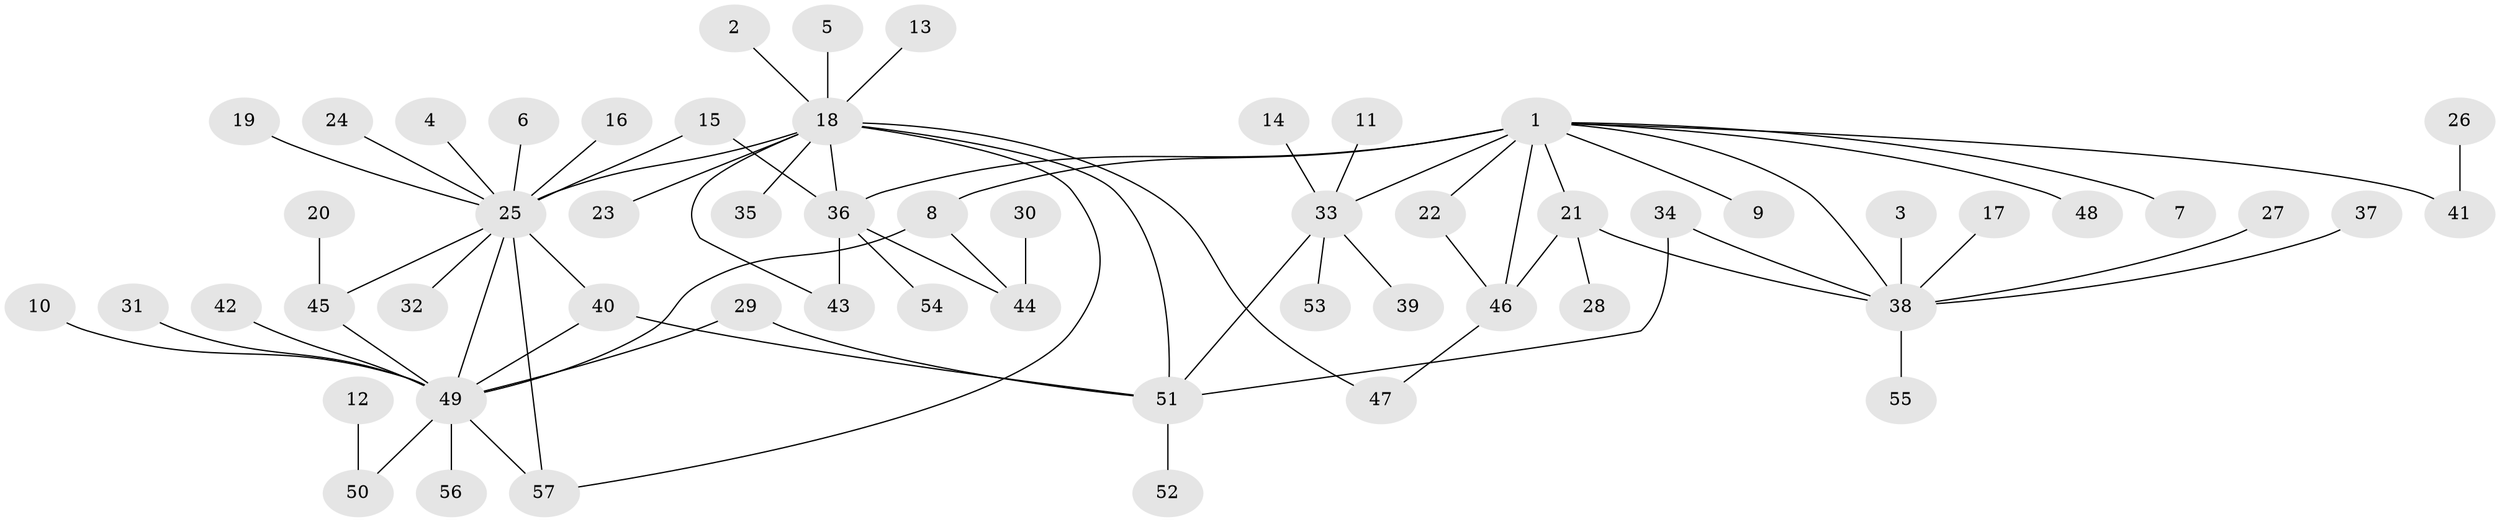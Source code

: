 // original degree distribution, {4: 0.05405405405405406, 15: 0.018018018018018018, 1: 0.5495495495495496, 5: 0.018018018018018018, 10: 0.009009009009009009, 2: 0.2072072072072072, 8: 0.018018018018018018, 14: 0.009009009009009009, 13: 0.009009009009009009, 3: 0.0990990990990991, 9: 0.009009009009009009}
// Generated by graph-tools (version 1.1) at 2025/01/03/09/25 03:01:37]
// undirected, 57 vertices, 72 edges
graph export_dot {
graph [start="1"]
  node [color=gray90,style=filled];
  1;
  2;
  3;
  4;
  5;
  6;
  7;
  8;
  9;
  10;
  11;
  12;
  13;
  14;
  15;
  16;
  17;
  18;
  19;
  20;
  21;
  22;
  23;
  24;
  25;
  26;
  27;
  28;
  29;
  30;
  31;
  32;
  33;
  34;
  35;
  36;
  37;
  38;
  39;
  40;
  41;
  42;
  43;
  44;
  45;
  46;
  47;
  48;
  49;
  50;
  51;
  52;
  53;
  54;
  55;
  56;
  57;
  1 -- 7 [weight=1.0];
  1 -- 8 [weight=1.0];
  1 -- 9 [weight=1.0];
  1 -- 21 [weight=1.0];
  1 -- 22 [weight=1.0];
  1 -- 33 [weight=1.0];
  1 -- 36 [weight=1.0];
  1 -- 38 [weight=1.0];
  1 -- 41 [weight=1.0];
  1 -- 46 [weight=2.0];
  1 -- 48 [weight=1.0];
  2 -- 18 [weight=1.0];
  3 -- 38 [weight=1.0];
  4 -- 25 [weight=1.0];
  5 -- 18 [weight=1.0];
  6 -- 25 [weight=1.0];
  8 -- 44 [weight=1.0];
  8 -- 49 [weight=1.0];
  10 -- 49 [weight=1.0];
  11 -- 33 [weight=1.0];
  12 -- 50 [weight=1.0];
  13 -- 18 [weight=1.0];
  14 -- 33 [weight=1.0];
  15 -- 25 [weight=2.0];
  15 -- 36 [weight=1.0];
  16 -- 25 [weight=1.0];
  17 -- 38 [weight=1.0];
  18 -- 23 [weight=1.0];
  18 -- 25 [weight=1.0];
  18 -- 35 [weight=1.0];
  18 -- 36 [weight=1.0];
  18 -- 43 [weight=1.0];
  18 -- 47 [weight=1.0];
  18 -- 51 [weight=1.0];
  18 -- 57 [weight=1.0];
  19 -- 25 [weight=1.0];
  20 -- 45 [weight=1.0];
  21 -- 28 [weight=1.0];
  21 -- 38 [weight=1.0];
  21 -- 46 [weight=1.0];
  22 -- 46 [weight=1.0];
  24 -- 25 [weight=1.0];
  25 -- 32 [weight=1.0];
  25 -- 40 [weight=1.0];
  25 -- 45 [weight=1.0];
  25 -- 49 [weight=1.0];
  25 -- 57 [weight=1.0];
  26 -- 41 [weight=1.0];
  27 -- 38 [weight=1.0];
  29 -- 49 [weight=1.0];
  29 -- 51 [weight=1.0];
  30 -- 44 [weight=1.0];
  31 -- 49 [weight=1.0];
  33 -- 39 [weight=1.0];
  33 -- 51 [weight=1.0];
  33 -- 53 [weight=1.0];
  34 -- 38 [weight=1.0];
  34 -- 51 [weight=1.0];
  36 -- 43 [weight=1.0];
  36 -- 44 [weight=1.0];
  36 -- 54 [weight=1.0];
  37 -- 38 [weight=1.0];
  38 -- 55 [weight=1.0];
  40 -- 49 [weight=1.0];
  40 -- 51 [weight=1.0];
  42 -- 49 [weight=1.0];
  45 -- 49 [weight=1.0];
  46 -- 47 [weight=1.0];
  49 -- 50 [weight=1.0];
  49 -- 56 [weight=1.0];
  49 -- 57 [weight=1.0];
  51 -- 52 [weight=1.0];
}
